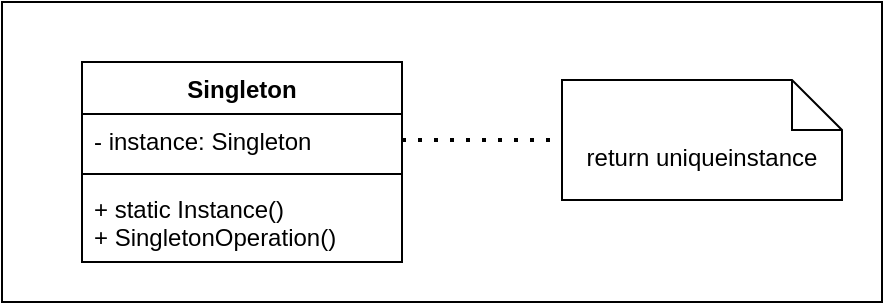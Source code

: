 <mxfile version="21.3.7" type="device">
  <diagram name="Page-1" id="Alzg2NtGcWTA0MXbCu-R">
    <mxGraphModel dx="1434" dy="714" grid="1" gridSize="10" guides="1" tooltips="1" connect="1" arrows="1" fold="1" page="1" pageScale="1" pageWidth="850" pageHeight="1100" math="0" shadow="0">
      <root>
        <mxCell id="0" />
        <mxCell id="1" parent="0" />
        <mxCell id="7GK3EJvFvzpo_5jsf6bH-8" value="" style="rounded=0;whiteSpace=wrap;html=1;" vertex="1" parent="1">
          <mxGeometry x="260" y="20" width="440" height="150" as="geometry" />
        </mxCell>
        <mxCell id="7GK3EJvFvzpo_5jsf6bH-1" value="Singleton" style="swimlane;fontStyle=1;align=center;verticalAlign=top;childLayout=stackLayout;horizontal=1;startSize=26;horizontalStack=0;resizeParent=1;resizeParentMax=0;resizeLast=0;collapsible=1;marginBottom=0;whiteSpace=wrap;html=1;" vertex="1" parent="1">
          <mxGeometry x="300" y="50" width="160" height="100" as="geometry" />
        </mxCell>
        <mxCell id="7GK3EJvFvzpo_5jsf6bH-2" value="- instance: Singleton" style="text;strokeColor=none;fillColor=none;align=left;verticalAlign=top;spacingLeft=4;spacingRight=4;overflow=hidden;rotatable=0;points=[[0,0.5],[1,0.5]];portConstraint=eastwest;whiteSpace=wrap;html=1;" vertex="1" parent="7GK3EJvFvzpo_5jsf6bH-1">
          <mxGeometry y="26" width="160" height="26" as="geometry" />
        </mxCell>
        <mxCell id="7GK3EJvFvzpo_5jsf6bH-3" value="" style="line;strokeWidth=1;fillColor=none;align=left;verticalAlign=middle;spacingTop=-1;spacingLeft=3;spacingRight=3;rotatable=0;labelPosition=right;points=[];portConstraint=eastwest;strokeColor=inherit;" vertex="1" parent="7GK3EJvFvzpo_5jsf6bH-1">
          <mxGeometry y="52" width="160" height="8" as="geometry" />
        </mxCell>
        <mxCell id="7GK3EJvFvzpo_5jsf6bH-4" value="+ static Instance()&lt;br&gt;+ SingletonOperation()" style="text;strokeColor=none;fillColor=none;align=left;verticalAlign=top;spacingLeft=4;spacingRight=4;overflow=hidden;rotatable=0;points=[[0,0.5],[1,0.5]];portConstraint=eastwest;whiteSpace=wrap;html=1;" vertex="1" parent="7GK3EJvFvzpo_5jsf6bH-1">
          <mxGeometry y="60" width="160" height="40" as="geometry" />
        </mxCell>
        <mxCell id="7GK3EJvFvzpo_5jsf6bH-6" value="return uniqueinstance" style="shape=note2;boundedLbl=1;whiteSpace=wrap;html=1;size=25;verticalAlign=top;align=center;" vertex="1" parent="1">
          <mxGeometry x="540" y="59" width="140" height="60" as="geometry" />
        </mxCell>
        <mxCell id="7GK3EJvFvzpo_5jsf6bH-7" value="" style="endArrow=none;dashed=1;html=1;dashPattern=1 3;strokeWidth=2;rounded=0;exitX=1;exitY=0.5;exitDx=0;exitDy=0;entryX=0;entryY=0.5;entryDx=0;entryDy=0;entryPerimeter=0;" edge="1" parent="1" source="7GK3EJvFvzpo_5jsf6bH-2" target="7GK3EJvFvzpo_5jsf6bH-6">
          <mxGeometry width="50" height="50" relative="1" as="geometry">
            <mxPoint x="520" y="290" as="sourcePoint" />
            <mxPoint x="570" y="240" as="targetPoint" />
          </mxGeometry>
        </mxCell>
      </root>
    </mxGraphModel>
  </diagram>
</mxfile>
